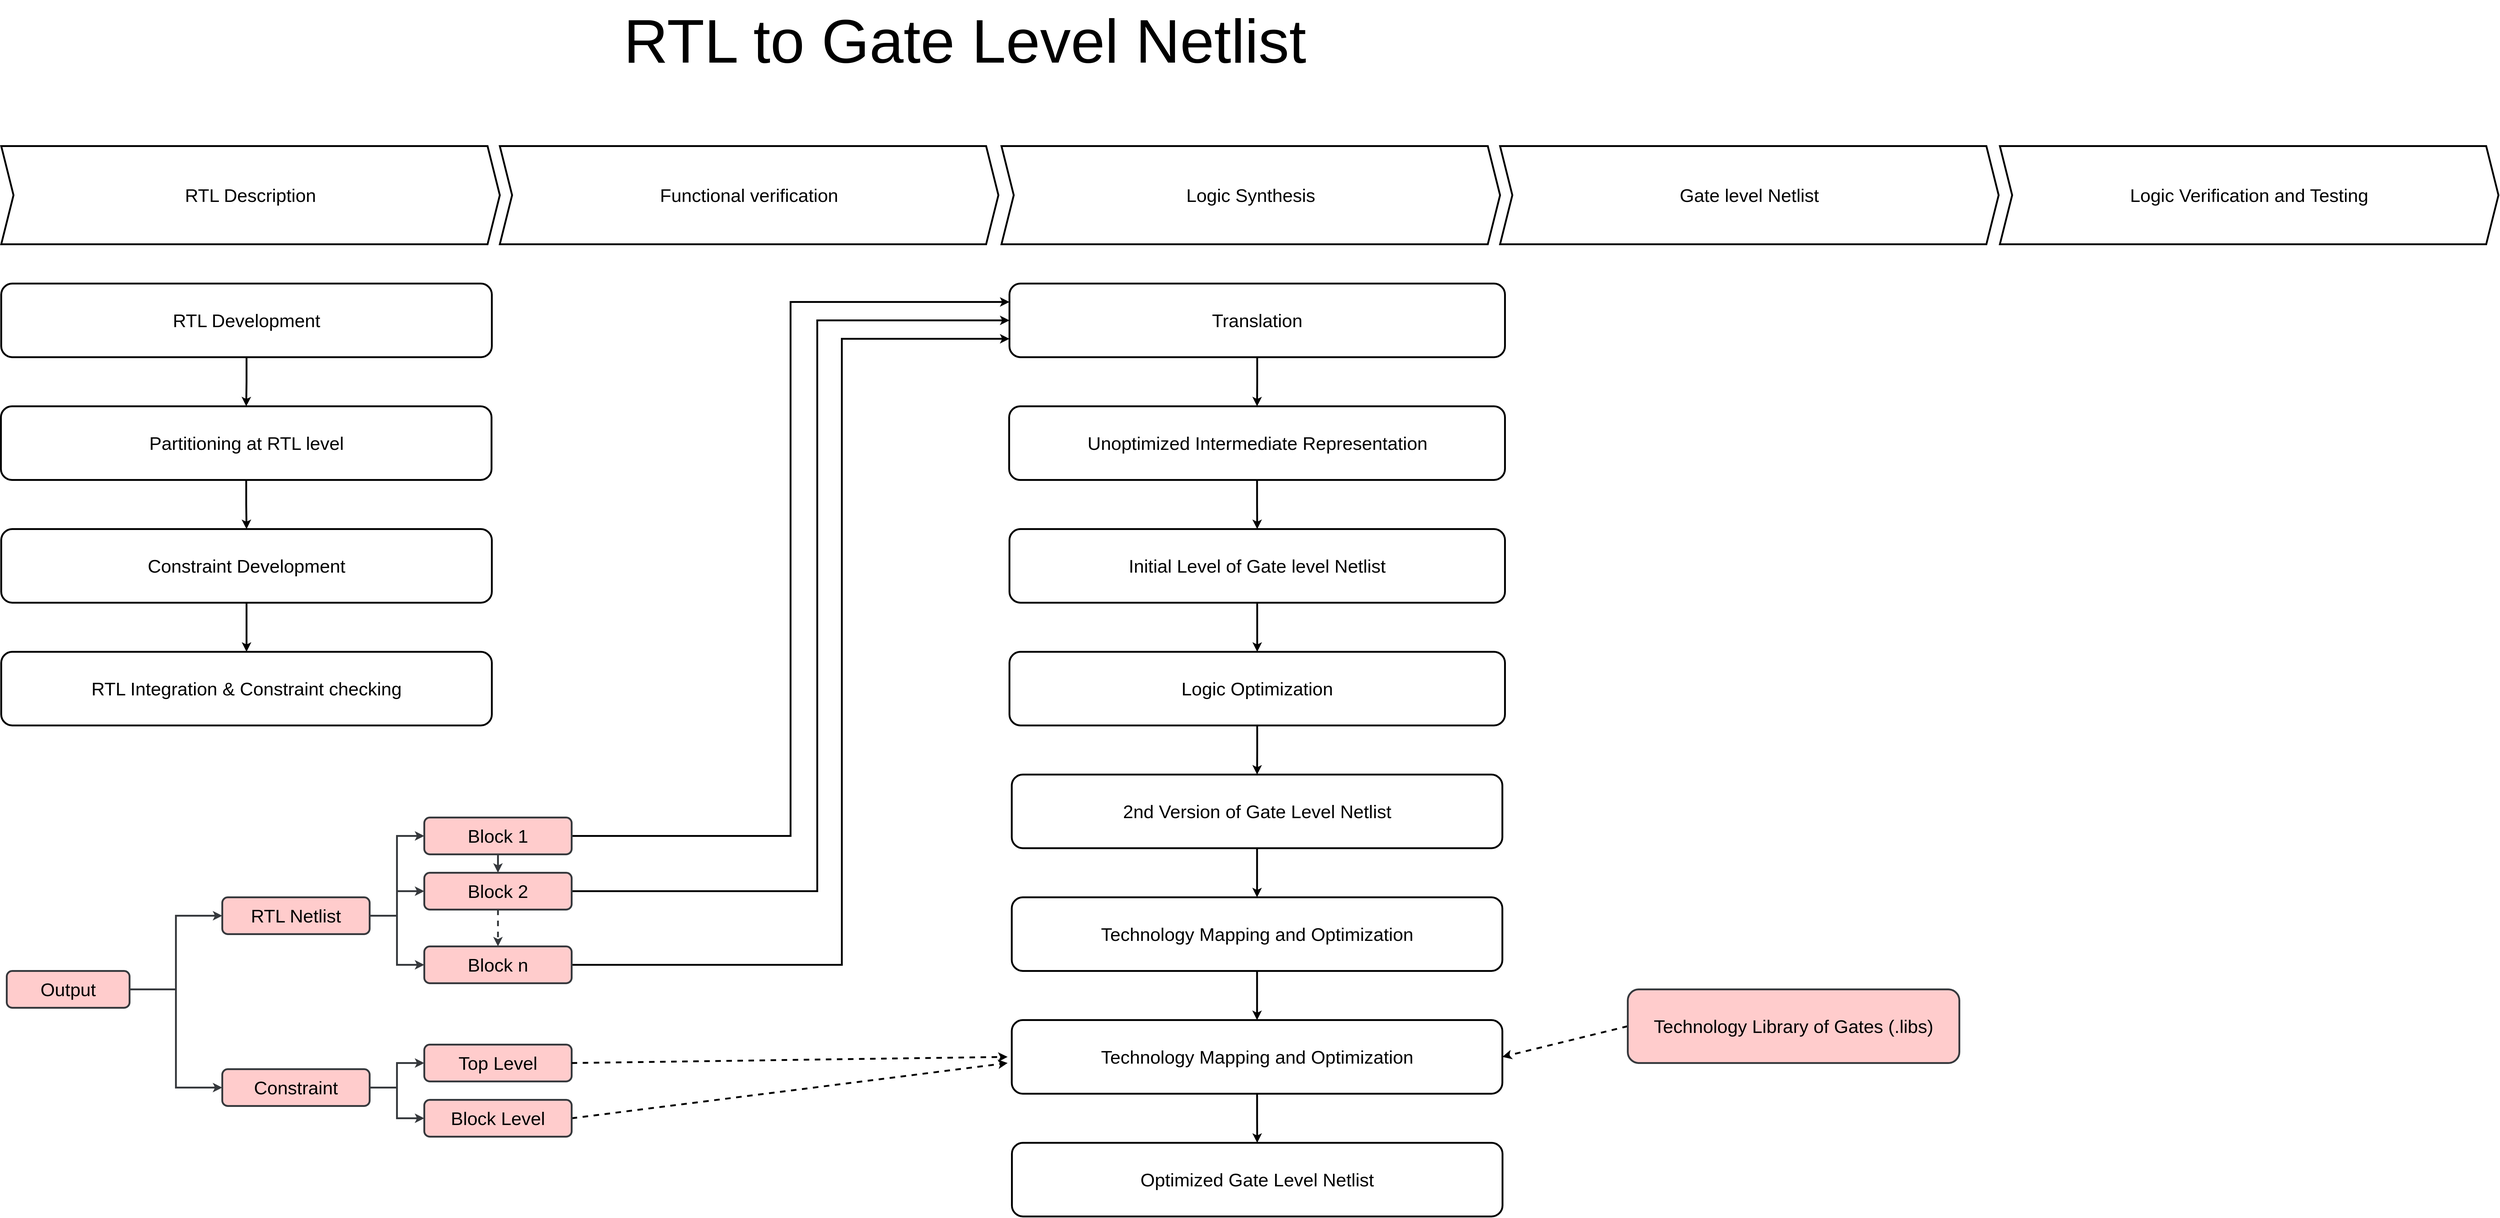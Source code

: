 <mxfile version="26.2.12">
  <diagram name="Page-1" id="6W6O30bVy2GY3OXgun9R">
    <mxGraphModel dx="5026" dy="-92" grid="0" gridSize="10" guides="1" tooltips="1" connect="1" arrows="1" fold="1" page="1" pageScale="1" pageWidth="850" pageHeight="1100" math="0" shadow="0">
      <root>
        <mxCell id="0" />
        <mxCell id="1" parent="0" />
        <mxCell id="1G6ZI_lVowZYfum5LCC_-1" value="RTL to Gate Level Netlist" style="text;html=1;align=center;verticalAlign=middle;resizable=0;points=[];autosize=1;strokeColor=none;fillColor=none;fontSize=100;strokeWidth=3;" vertex="1" parent="1">
          <mxGeometry x="195" y="2618" width="1130" height="132" as="geometry" />
        </mxCell>
        <mxCell id="1G6ZI_lVowZYfum5LCC_-2" value="RTL Description" style="shape=step;perimeter=stepPerimeter;whiteSpace=wrap;html=1;fixedSize=1;strokeWidth=3;fontSize=30;" vertex="1" parent="1">
          <mxGeometry x="-809" y="2856" width="812" height="160" as="geometry" />
        </mxCell>
        <mxCell id="1G6ZI_lVowZYfum5LCC_-3" value="Functional verification" style="shape=step;perimeter=stepPerimeter;whiteSpace=wrap;html=1;fixedSize=1;strokeWidth=3;fontSize=30;" vertex="1" parent="1">
          <mxGeometry x="3" y="2856" width="812" height="160" as="geometry" />
        </mxCell>
        <mxCell id="1G6ZI_lVowZYfum5LCC_-4" value="Logic Synthesis" style="shape=step;perimeter=stepPerimeter;whiteSpace=wrap;html=1;fixedSize=1;strokeWidth=3;fontSize=30;" vertex="1" parent="1">
          <mxGeometry x="820" y="2856" width="812" height="160" as="geometry" />
        </mxCell>
        <mxCell id="1G6ZI_lVowZYfum5LCC_-5" value="Gate level Netlist" style="shape=step;perimeter=stepPerimeter;whiteSpace=wrap;html=1;fixedSize=1;strokeWidth=3;fontSize=30;" vertex="1" parent="1">
          <mxGeometry x="1632" y="2856" width="812" height="160" as="geometry" />
        </mxCell>
        <mxCell id="1G6ZI_lVowZYfum5LCC_-6" value="Logic Verification and Testing" style="shape=step;perimeter=stepPerimeter;whiteSpace=wrap;html=1;fixedSize=1;strokeWidth=3;fontSize=30;" vertex="1" parent="1">
          <mxGeometry x="2446" y="2856" width="812" height="160" as="geometry" />
        </mxCell>
        <mxCell id="1G6ZI_lVowZYfum5LCC_-7" value="" style="edgeStyle=orthogonalEdgeStyle;rounded=0;orthogonalLoop=1;jettySize=auto;html=1;strokeWidth=3;fontSize=30;" edge="1" parent="1" source="1G6ZI_lVowZYfum5LCC_-8" target="1G6ZI_lVowZYfum5LCC_-10">
          <mxGeometry relative="1" as="geometry" />
        </mxCell>
        <mxCell id="1G6ZI_lVowZYfum5LCC_-8" value="RTL Development" style="rounded=1;whiteSpace=wrap;html=1;fontSize=30;strokeWidth=3;" vertex="1" parent="1">
          <mxGeometry x="-809" y="3080" width="799" height="120" as="geometry" />
        </mxCell>
        <mxCell id="1G6ZI_lVowZYfum5LCC_-9" value="" style="edgeStyle=orthogonalEdgeStyle;rounded=0;orthogonalLoop=1;jettySize=auto;html=1;strokeWidth=3;fontSize=30;" edge="1" parent="1" source="1G6ZI_lVowZYfum5LCC_-10" target="1G6ZI_lVowZYfum5LCC_-12">
          <mxGeometry relative="1" as="geometry" />
        </mxCell>
        <mxCell id="1G6ZI_lVowZYfum5LCC_-10" value="Partitioning at RTL level" style="rounded=1;whiteSpace=wrap;html=1;fontSize=30;strokeWidth=3;" vertex="1" parent="1">
          <mxGeometry x="-809.5" y="3280" width="799" height="120" as="geometry" />
        </mxCell>
        <mxCell id="1G6ZI_lVowZYfum5LCC_-11" value="" style="edgeStyle=orthogonalEdgeStyle;rounded=0;orthogonalLoop=1;jettySize=auto;html=1;strokeWidth=3;fontSize=30;" edge="1" parent="1" source="1G6ZI_lVowZYfum5LCC_-12" target="1G6ZI_lVowZYfum5LCC_-13">
          <mxGeometry relative="1" as="geometry" />
        </mxCell>
        <mxCell id="1G6ZI_lVowZYfum5LCC_-12" value="Constraint Development" style="rounded=1;whiteSpace=wrap;html=1;fontSize=30;strokeWidth=3;" vertex="1" parent="1">
          <mxGeometry x="-809" y="3480" width="799" height="120" as="geometry" />
        </mxCell>
        <mxCell id="1G6ZI_lVowZYfum5LCC_-13" value="RTL Integration &amp;amp; Constraint checking" style="rounded=1;whiteSpace=wrap;html=1;fontSize=30;strokeWidth=3;" vertex="1" parent="1">
          <mxGeometry x="-809" y="3680" width="799" height="120" as="geometry" />
        </mxCell>
        <mxCell id="1G6ZI_lVowZYfum5LCC_-14" style="edgeStyle=orthogonalEdgeStyle;rounded=0;orthogonalLoop=1;jettySize=auto;html=1;exitX=1;exitY=0.5;exitDx=0;exitDy=0;entryX=0;entryY=0.5;entryDx=0;entryDy=0;strokeWidth=3;fontSize=30;fillColor=#ffcccc;strokeColor=#36393d;" edge="1" parent="1" source="1G6ZI_lVowZYfum5LCC_-16" target="1G6ZI_lVowZYfum5LCC_-20">
          <mxGeometry relative="1" as="geometry" />
        </mxCell>
        <mxCell id="1G6ZI_lVowZYfum5LCC_-15" style="edgeStyle=orthogonalEdgeStyle;rounded=0;orthogonalLoop=1;jettySize=auto;html=1;exitX=1;exitY=0.5;exitDx=0;exitDy=0;entryX=0;entryY=0.5;entryDx=0;entryDy=0;strokeWidth=3;fontSize=30;fillColor=#ffcccc;strokeColor=#36393d;" edge="1" parent="1" source="1G6ZI_lVowZYfum5LCC_-16" target="1G6ZI_lVowZYfum5LCC_-23">
          <mxGeometry relative="1" as="geometry" />
        </mxCell>
        <mxCell id="1G6ZI_lVowZYfum5LCC_-16" value="Output" style="rounded=1;whiteSpace=wrap;html=1;fontSize=30;strokeWidth=3;fillColor=#ffcccc;strokeColor=#36393d;" vertex="1" parent="1">
          <mxGeometry x="-800" y="4200" width="200" height="60" as="geometry" />
        </mxCell>
        <mxCell id="1G6ZI_lVowZYfum5LCC_-17" value="" style="edgeStyle=orthogonalEdgeStyle;rounded=0;orthogonalLoop=1;jettySize=auto;html=1;strokeWidth=3;fontSize=30;fillColor=#ffcccc;strokeColor=#36393d;" edge="1" parent="1" source="1G6ZI_lVowZYfum5LCC_-20" target="1G6ZI_lVowZYfum5LCC_-29">
          <mxGeometry relative="1" as="geometry" />
        </mxCell>
        <mxCell id="1G6ZI_lVowZYfum5LCC_-18" style="edgeStyle=orthogonalEdgeStyle;rounded=0;orthogonalLoop=1;jettySize=auto;html=1;exitX=1;exitY=0.5;exitDx=0;exitDy=0;entryX=0;entryY=0.5;entryDx=0;entryDy=0;strokeWidth=3;fontSize=30;fillColor=#ffcccc;strokeColor=#36393d;" edge="1" parent="1" source="1G6ZI_lVowZYfum5LCC_-20" target="1G6ZI_lVowZYfum5LCC_-26">
          <mxGeometry relative="1" as="geometry" />
        </mxCell>
        <mxCell id="1G6ZI_lVowZYfum5LCC_-19" style="edgeStyle=orthogonalEdgeStyle;rounded=0;orthogonalLoop=1;jettySize=auto;html=1;exitX=1;exitY=0.5;exitDx=0;exitDy=0;entryX=0;entryY=0.5;entryDx=0;entryDy=0;strokeWidth=3;fontSize=30;fillColor=#ffcccc;strokeColor=#36393d;" edge="1" parent="1" source="1G6ZI_lVowZYfum5LCC_-20" target="1G6ZI_lVowZYfum5LCC_-31">
          <mxGeometry relative="1" as="geometry" />
        </mxCell>
        <mxCell id="1G6ZI_lVowZYfum5LCC_-20" value="RTL Netlist" style="rounded=1;whiteSpace=wrap;html=1;fontSize=30;strokeWidth=3;fillColor=#ffcccc;strokeColor=#36393d;" vertex="1" parent="1">
          <mxGeometry x="-449" y="4080" width="240" height="60" as="geometry" />
        </mxCell>
        <mxCell id="1G6ZI_lVowZYfum5LCC_-21" style="edgeStyle=orthogonalEdgeStyle;rounded=0;orthogonalLoop=1;jettySize=auto;html=1;exitX=1;exitY=0.5;exitDx=0;exitDy=0;entryX=0;entryY=0.5;entryDx=0;entryDy=0;strokeWidth=3;fontSize=30;fillColor=#ffcccc;strokeColor=#36393d;" edge="1" parent="1" source="1G6ZI_lVowZYfum5LCC_-23" target="1G6ZI_lVowZYfum5LCC_-32">
          <mxGeometry relative="1" as="geometry" />
        </mxCell>
        <mxCell id="1G6ZI_lVowZYfum5LCC_-22" style="edgeStyle=orthogonalEdgeStyle;rounded=0;orthogonalLoop=1;jettySize=auto;html=1;exitX=1;exitY=0.5;exitDx=0;exitDy=0;entryX=0;entryY=0.5;entryDx=0;entryDy=0;strokeWidth=3;fontSize=30;fillColor=#ffcccc;strokeColor=#36393d;" edge="1" parent="1" source="1G6ZI_lVowZYfum5LCC_-23" target="1G6ZI_lVowZYfum5LCC_-34">
          <mxGeometry relative="1" as="geometry" />
        </mxCell>
        <mxCell id="1G6ZI_lVowZYfum5LCC_-23" value="Constraint" style="rounded=1;whiteSpace=wrap;html=1;fontSize=30;strokeWidth=3;fillColor=#ffcccc;strokeColor=#36393d;" vertex="1" parent="1">
          <mxGeometry x="-449" y="4360" width="240" height="60" as="geometry" />
        </mxCell>
        <mxCell id="1G6ZI_lVowZYfum5LCC_-24" value="" style="edgeStyle=orthogonalEdgeStyle;rounded=0;orthogonalLoop=1;jettySize=auto;html=1;strokeWidth=3;fontSize=30;fillColor=#ffcccc;strokeColor=#36393d;" edge="1" parent="1" source="1G6ZI_lVowZYfum5LCC_-26" target="1G6ZI_lVowZYfum5LCC_-29">
          <mxGeometry relative="1" as="geometry" />
        </mxCell>
        <mxCell id="1G6ZI_lVowZYfum5LCC_-25" style="edgeStyle=orthogonalEdgeStyle;rounded=0;orthogonalLoop=1;jettySize=auto;html=1;exitX=1;exitY=0.5;exitDx=0;exitDy=0;entryX=0;entryY=0.25;entryDx=0;entryDy=0;strokeWidth=3;fontSize=30;" edge="1" parent="1" source="1G6ZI_lVowZYfum5LCC_-26" target="1G6ZI_lVowZYfum5LCC_-36">
          <mxGeometry relative="1" as="geometry" />
        </mxCell>
        <mxCell id="1G6ZI_lVowZYfum5LCC_-26" value="Block 1" style="rounded=1;whiteSpace=wrap;html=1;fontSize=30;strokeWidth=3;fillColor=#ffcccc;strokeColor=#36393d;" vertex="1" parent="1">
          <mxGeometry x="-120" y="3950" width="240" height="60" as="geometry" />
        </mxCell>
        <mxCell id="1G6ZI_lVowZYfum5LCC_-27" value="" style="edgeStyle=orthogonalEdgeStyle;rounded=0;orthogonalLoop=1;jettySize=auto;html=1;dashed=1;strokeWidth=3;fontSize=30;fillColor=#ffcccc;strokeColor=#36393d;" edge="1" parent="1" source="1G6ZI_lVowZYfum5LCC_-29" target="1G6ZI_lVowZYfum5LCC_-31">
          <mxGeometry relative="1" as="geometry" />
        </mxCell>
        <mxCell id="1G6ZI_lVowZYfum5LCC_-28" style="edgeStyle=orthogonalEdgeStyle;rounded=0;orthogonalLoop=1;jettySize=auto;html=1;exitX=1;exitY=0.5;exitDx=0;exitDy=0;entryX=0;entryY=0.5;entryDx=0;entryDy=0;strokeWidth=3;fontSize=30;" edge="1" parent="1" source="1G6ZI_lVowZYfum5LCC_-29" target="1G6ZI_lVowZYfum5LCC_-36">
          <mxGeometry relative="1" as="geometry">
            <Array as="points">
              <mxPoint x="520" y="4070" />
              <mxPoint x="520" y="3140" />
            </Array>
          </mxGeometry>
        </mxCell>
        <mxCell id="1G6ZI_lVowZYfum5LCC_-29" value="Block 2" style="rounded=1;whiteSpace=wrap;html=1;fontSize=30;strokeWidth=3;fillColor=#ffcccc;strokeColor=#36393d;" vertex="1" parent="1">
          <mxGeometry x="-120" y="4040" width="240" height="60" as="geometry" />
        </mxCell>
        <mxCell id="1G6ZI_lVowZYfum5LCC_-30" style="edgeStyle=orthogonalEdgeStyle;rounded=0;orthogonalLoop=1;jettySize=auto;html=1;exitX=1;exitY=0.5;exitDx=0;exitDy=0;entryX=0;entryY=0.75;entryDx=0;entryDy=0;strokeWidth=3;fontSize=30;" edge="1" parent="1" source="1G6ZI_lVowZYfum5LCC_-31" target="1G6ZI_lVowZYfum5LCC_-36">
          <mxGeometry relative="1" as="geometry">
            <Array as="points">
              <mxPoint x="560" y="4190" />
              <mxPoint x="560" y="3170" />
            </Array>
          </mxGeometry>
        </mxCell>
        <mxCell id="1G6ZI_lVowZYfum5LCC_-31" value="Block n" style="rounded=1;whiteSpace=wrap;html=1;fontSize=30;strokeWidth=3;fillColor=#ffcccc;strokeColor=#36393d;" vertex="1" parent="1">
          <mxGeometry x="-120" y="4160" width="240" height="60" as="geometry" />
        </mxCell>
        <mxCell id="1G6ZI_lVowZYfum5LCC_-32" value="Top Level" style="rounded=1;whiteSpace=wrap;html=1;fontSize=30;strokeWidth=3;fillColor=#ffcccc;strokeColor=#36393d;" vertex="1" parent="1">
          <mxGeometry x="-120" y="4320" width="240" height="60" as="geometry" />
        </mxCell>
        <mxCell id="1G6ZI_lVowZYfum5LCC_-33" style="rounded=0;orthogonalLoop=1;jettySize=auto;html=1;exitX=1;exitY=0.5;exitDx=0;exitDy=0;strokeWidth=3;dashed=1;fontSize=30;" edge="1" parent="1" source="1G6ZI_lVowZYfum5LCC_-34">
          <mxGeometry relative="1" as="geometry">
            <mxPoint x="830" y="4350" as="targetPoint" />
          </mxGeometry>
        </mxCell>
        <mxCell id="1G6ZI_lVowZYfum5LCC_-34" value="Block Level" style="rounded=1;whiteSpace=wrap;html=1;fontSize=30;strokeWidth=3;fillColor=#ffcccc;strokeColor=#36393d;" vertex="1" parent="1">
          <mxGeometry x="-120" y="4410" width="240" height="60" as="geometry" />
        </mxCell>
        <mxCell id="1G6ZI_lVowZYfum5LCC_-35" value="" style="edgeStyle=orthogonalEdgeStyle;rounded=0;orthogonalLoop=1;jettySize=auto;html=1;strokeWidth=3;fontSize=30;" edge="1" parent="1" source="1G6ZI_lVowZYfum5LCC_-36" target="1G6ZI_lVowZYfum5LCC_-38">
          <mxGeometry relative="1" as="geometry" />
        </mxCell>
        <mxCell id="1G6ZI_lVowZYfum5LCC_-36" value="Translation" style="rounded=1;whiteSpace=wrap;html=1;fontSize=30;strokeWidth=3;" vertex="1" parent="1">
          <mxGeometry x="833" y="3080" width="807" height="120" as="geometry" />
        </mxCell>
        <mxCell id="1G6ZI_lVowZYfum5LCC_-37" value="" style="edgeStyle=orthogonalEdgeStyle;rounded=0;orthogonalLoop=1;jettySize=auto;html=1;strokeWidth=3;fontSize=30;" edge="1" parent="1" source="1G6ZI_lVowZYfum5LCC_-38" target="1G6ZI_lVowZYfum5LCC_-40">
          <mxGeometry relative="1" as="geometry" />
        </mxCell>
        <mxCell id="1G6ZI_lVowZYfum5LCC_-38" value="Unoptimized Intermediate Representation" style="rounded=1;whiteSpace=wrap;html=1;fontSize=30;strokeWidth=3;" vertex="1" parent="1">
          <mxGeometry x="832.5" y="3280" width="807.5" height="120" as="geometry" />
        </mxCell>
        <mxCell id="1G6ZI_lVowZYfum5LCC_-39" value="" style="edgeStyle=orthogonalEdgeStyle;rounded=0;orthogonalLoop=1;jettySize=auto;html=1;strokeWidth=3;fontSize=30;" edge="1" parent="1" source="1G6ZI_lVowZYfum5LCC_-40" target="1G6ZI_lVowZYfum5LCC_-42">
          <mxGeometry relative="1" as="geometry" />
        </mxCell>
        <mxCell id="1G6ZI_lVowZYfum5LCC_-40" value="Initial Level of Gate level Netlist" style="rounded=1;whiteSpace=wrap;html=1;fontSize=30;strokeWidth=3;" vertex="1" parent="1">
          <mxGeometry x="833" y="3480" width="807" height="120" as="geometry" />
        </mxCell>
        <mxCell id="1G6ZI_lVowZYfum5LCC_-41" value="" style="edgeStyle=orthogonalEdgeStyle;rounded=0;orthogonalLoop=1;jettySize=auto;html=1;strokeWidth=3;fontSize=30;" edge="1" parent="1" source="1G6ZI_lVowZYfum5LCC_-42" target="1G6ZI_lVowZYfum5LCC_-44">
          <mxGeometry relative="1" as="geometry" />
        </mxCell>
        <mxCell id="1G6ZI_lVowZYfum5LCC_-42" value="Logic Optimization" style="rounded=1;whiteSpace=wrap;html=1;fontSize=30;strokeWidth=3;" vertex="1" parent="1">
          <mxGeometry x="833" y="3680" width="807" height="120" as="geometry" />
        </mxCell>
        <mxCell id="1G6ZI_lVowZYfum5LCC_-43" value="" style="edgeStyle=orthogonalEdgeStyle;rounded=0;orthogonalLoop=1;jettySize=auto;html=1;strokeWidth=3;fontSize=30;" edge="1" parent="1" source="1G6ZI_lVowZYfum5LCC_-44" target="1G6ZI_lVowZYfum5LCC_-46">
          <mxGeometry relative="1" as="geometry" />
        </mxCell>
        <mxCell id="1G6ZI_lVowZYfum5LCC_-44" value="2nd Version of Gate Level Netlist" style="rounded=1;whiteSpace=wrap;html=1;fontSize=30;strokeWidth=3;" vertex="1" parent="1">
          <mxGeometry x="836.75" y="3880" width="799" height="120" as="geometry" />
        </mxCell>
        <mxCell id="1G6ZI_lVowZYfum5LCC_-45" value="" style="edgeStyle=orthogonalEdgeStyle;rounded=0;orthogonalLoop=1;jettySize=auto;html=1;strokeWidth=3;fontSize=30;" edge="1" parent="1" source="1G6ZI_lVowZYfum5LCC_-46" target="1G6ZI_lVowZYfum5LCC_-48">
          <mxGeometry relative="1" as="geometry" />
        </mxCell>
        <mxCell id="1G6ZI_lVowZYfum5LCC_-46" value="Technology Mapping and Optimization" style="rounded=1;whiteSpace=wrap;html=1;fontSize=30;strokeWidth=3;" vertex="1" parent="1">
          <mxGeometry x="836.75" y="4080" width="799" height="120" as="geometry" />
        </mxCell>
        <mxCell id="1G6ZI_lVowZYfum5LCC_-47" value="" style="edgeStyle=orthogonalEdgeStyle;rounded=0;orthogonalLoop=1;jettySize=auto;html=1;strokeWidth=3;fontSize=30;" edge="1" parent="1" source="1G6ZI_lVowZYfum5LCC_-48" target="1G6ZI_lVowZYfum5LCC_-49">
          <mxGeometry relative="1" as="geometry" />
        </mxCell>
        <mxCell id="1G6ZI_lVowZYfum5LCC_-48" value="Technology Mapping and Optimization" style="rounded=1;whiteSpace=wrap;html=1;fontSize=30;strokeWidth=3;" vertex="1" parent="1">
          <mxGeometry x="836.75" y="4280" width="799" height="120" as="geometry" />
        </mxCell>
        <mxCell id="1G6ZI_lVowZYfum5LCC_-49" value="Optimized Gate Level Netlist" style="rounded=1;whiteSpace=wrap;html=1;fontSize=30;strokeWidth=3;" vertex="1" parent="1">
          <mxGeometry x="837" y="4480" width="799" height="120" as="geometry" />
        </mxCell>
        <mxCell id="1G6ZI_lVowZYfum5LCC_-50" style="rounded=0;orthogonalLoop=1;jettySize=auto;html=1;exitX=1;exitY=0.5;exitDx=0;exitDy=0;strokeWidth=3;dashed=1;fontSize=30;" edge="1" parent="1" source="1G6ZI_lVowZYfum5LCC_-32">
          <mxGeometry relative="1" as="geometry">
            <mxPoint x="830" y="4340" as="targetPoint" />
          </mxGeometry>
        </mxCell>
        <mxCell id="1G6ZI_lVowZYfum5LCC_-51" style="rounded=0;orthogonalLoop=1;jettySize=auto;html=1;exitX=0;exitY=0.5;exitDx=0;exitDy=0;entryX=1;entryY=0.5;entryDx=0;entryDy=0;dashed=1;strokeWidth=3;fontSize=30;" edge="1" parent="1" source="1G6ZI_lVowZYfum5LCC_-52" target="1G6ZI_lVowZYfum5LCC_-48">
          <mxGeometry relative="1" as="geometry" />
        </mxCell>
        <mxCell id="1G6ZI_lVowZYfum5LCC_-52" value="Technology Library of Gates (.libs)" style="rounded=1;whiteSpace=wrap;html=1;fontSize=30;strokeWidth=3;fillColor=#ffcccc;strokeColor=#36393d;" vertex="1" parent="1">
          <mxGeometry x="1840" y="4230" width="540" height="120" as="geometry" />
        </mxCell>
      </root>
    </mxGraphModel>
  </diagram>
</mxfile>
